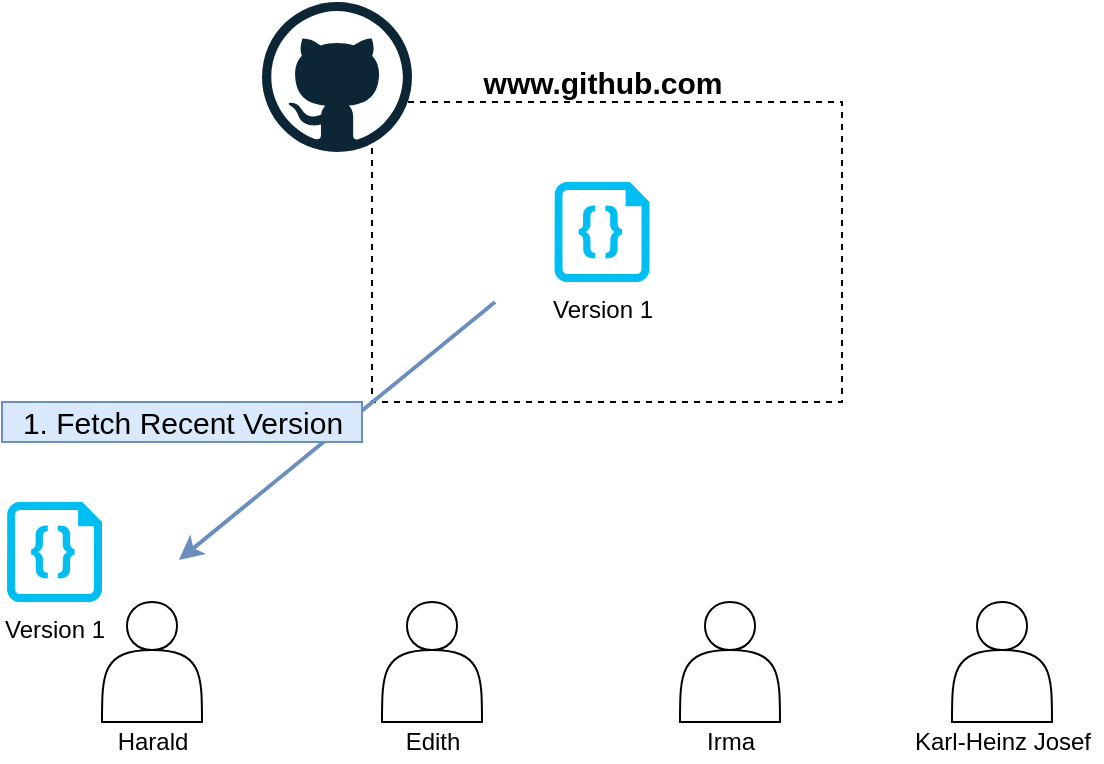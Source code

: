 <mxfile version="13.9.9" type="device"><diagram id="mLELTkrEshZycUNj00M1" name="Seite-1"><mxGraphModel dx="1086" dy="966" grid="1" gridSize="10" guides="1" tooltips="1" connect="1" arrows="1" fold="1" page="1" pageScale="1" pageWidth="827" pageHeight="1169" math="0" shadow="0"><root><mxCell id="0"/><mxCell id="1" parent="0"/><mxCell id="-d9JRJhbnOVixZgjBbmk-2" value="" style="rounded=0;whiteSpace=wrap;html=1;dashed=1;fillColor=none;" parent="1" vertex="1"><mxGeometry x="245" y="130" width="235" height="150" as="geometry"/></mxCell><mxCell id="D0kMnF_bHYAbsYn5BUN5-1" value="" style="shape=actor;whiteSpace=wrap;html=1;" parent="1" vertex="1"><mxGeometry x="110" y="380" width="50" height="60" as="geometry"/></mxCell><mxCell id="D0kMnF_bHYAbsYn5BUN5-2" value="" style="shape=actor;whiteSpace=wrap;html=1;" parent="1" vertex="1"><mxGeometry x="535" y="380" width="50" height="60" as="geometry"/></mxCell><mxCell id="D0kMnF_bHYAbsYn5BUN5-3" value="" style="shape=actor;whiteSpace=wrap;html=1;" parent="1" vertex="1"><mxGeometry x="399" y="380" width="50" height="60" as="geometry"/></mxCell><mxCell id="D0kMnF_bHYAbsYn5BUN5-4" value="" style="shape=actor;whiteSpace=wrap;html=1;" parent="1" vertex="1"><mxGeometry x="250" y="380" width="50" height="60" as="geometry"/></mxCell><mxCell id="D0kMnF_bHYAbsYn5BUN5-5" value="Harald" style="text;html=1;align=center;verticalAlign=middle;resizable=0;points=[];autosize=1;" parent="1" vertex="1"><mxGeometry x="110" y="440" width="50" height="20" as="geometry"/></mxCell><mxCell id="D0kMnF_bHYAbsYn5BUN5-6" value="Karl-Heinz Josef" style="text;html=1;align=center;verticalAlign=middle;resizable=0;points=[];autosize=1;" parent="1" vertex="1"><mxGeometry x="510" y="440" width="100" height="20" as="geometry"/></mxCell><mxCell id="D0kMnF_bHYAbsYn5BUN5-7" value="Irma" style="text;html=1;align=center;verticalAlign=middle;resizable=0;points=[];autosize=1;" parent="1" vertex="1"><mxGeometry x="404" y="440" width="40" height="20" as="geometry"/></mxCell><mxCell id="D0kMnF_bHYAbsYn5BUN5-8" value="Edith" style="text;html=1;align=center;verticalAlign=middle;resizable=0;points=[];autosize=1;" parent="1" vertex="1"><mxGeometry x="255" y="440" width="40" height="20" as="geometry"/></mxCell><mxCell id="D0kMnF_bHYAbsYn5BUN5-9" value="Version 1" style="verticalLabelPosition=bottom;html=1;verticalAlign=top;align=center;strokeColor=none;fillColor=#00BEF2;shape=mxgraph.azure.code_file;pointerEvents=1;" parent="1" vertex="1"><mxGeometry x="336.25" y="170" width="47.5" height="50" as="geometry"/></mxCell><mxCell id="-d9JRJhbnOVixZgjBbmk-1" value="" style="dashed=0;outlineConnect=0;html=1;align=center;labelPosition=center;verticalLabelPosition=bottom;verticalAlign=top;shape=mxgraph.weblogos.github;strokeColor=#F19C99;fillColor=#82B366;" parent="1" vertex="1"><mxGeometry x="190" y="80" width="75" height="75" as="geometry"/></mxCell><mxCell id="-d9JRJhbnOVixZgjBbmk-3" value="www.github.com" style="text;html=1;align=center;verticalAlign=middle;resizable=0;points=[];autosize=1;fontStyle=1;fontSize=15;" parent="1" vertex="1"><mxGeometry x="295" y="110" width="130" height="20" as="geometry"/></mxCell><mxCell id="-d9JRJhbnOVixZgjBbmk-8" value="" style="endArrow=none;startArrow=classic;html=1;strokeWidth=2;fontSize=15;entryX=0.311;entryY=0.74;entryDx=0;entryDy=0;entryPerimeter=0;fillColor=#dae8fc;strokeColor=#6c8ebf;endFill=0;" parent="1" edge="1"><mxGeometry width="50" height="50" relative="1" as="geometry"><mxPoint x="148.46" y="359" as="sourcePoint"/><mxPoint x="306.545" y="230" as="targetPoint"/></mxGeometry></mxCell><mxCell id="-d9JRJhbnOVixZgjBbmk-10" value="1. Fetch Recent Version" style="text;html=1;align=center;verticalAlign=middle;resizable=0;points=[];autosize=1;fontSize=15;fillColor=#dae8fc;strokeColor=#6c8ebf;" parent="1" vertex="1"><mxGeometry x="60" y="280" width="180" height="20" as="geometry"/></mxCell><mxCell id="v3PyJF7rpYBnKfdOBydy-1" value="Version 1" style="verticalLabelPosition=bottom;html=1;verticalAlign=top;align=center;strokeColor=none;fillColor=#00BEF2;shape=mxgraph.azure.code_file;pointerEvents=1;" vertex="1" parent="1"><mxGeometry x="62.5" y="330" width="47.5" height="50" as="geometry"/></mxCell></root></mxGraphModel></diagram></mxfile>